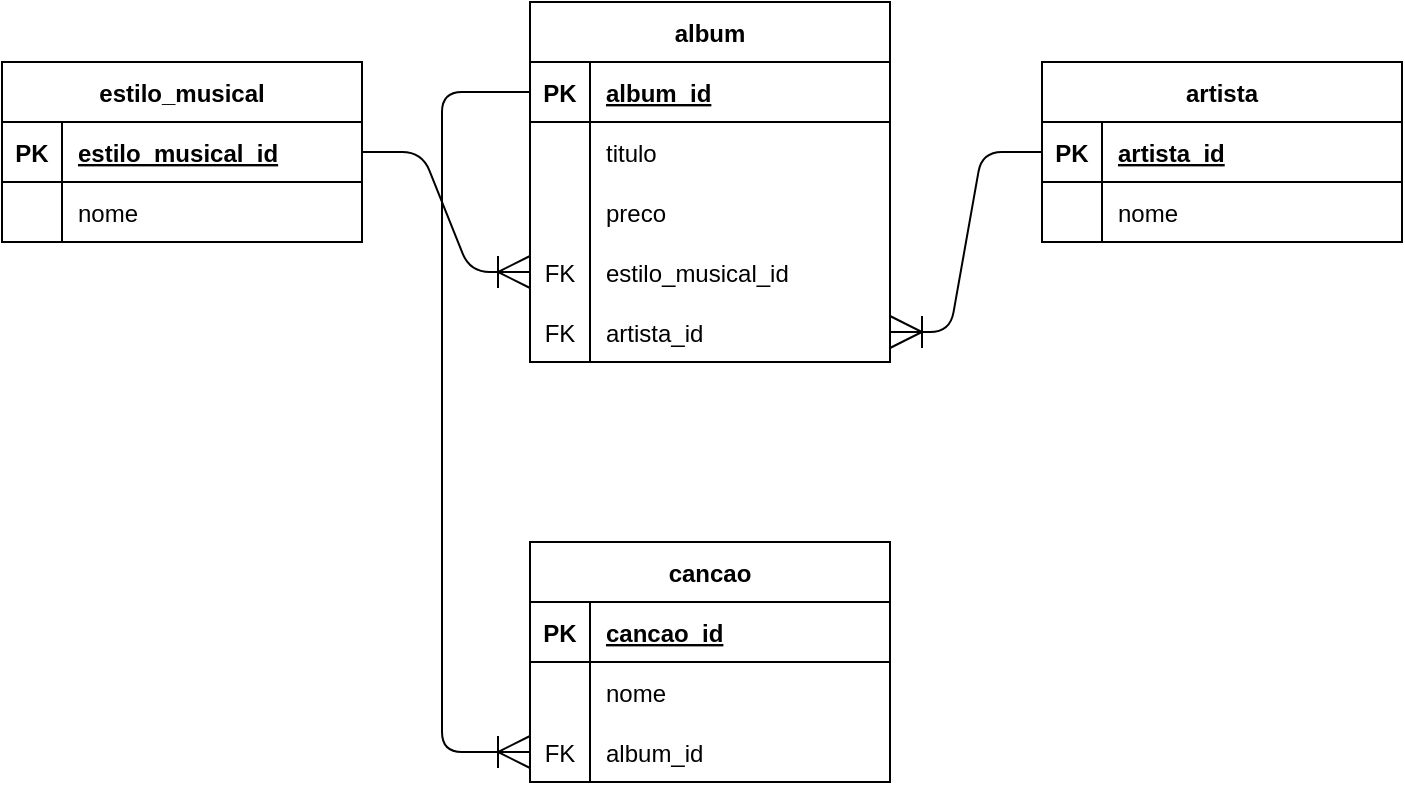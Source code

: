 <mxfile version="15.3.4" type="device"><diagram id="HHaDEedu2H4iLu4lliT0" name="Page-1"><mxGraphModel dx="942" dy="620" grid="1" gridSize="10" guides="1" tooltips="1" connect="1" arrows="1" fold="1" page="1" pageScale="1" pageWidth="827" pageHeight="1169" math="0" shadow="0"><root><mxCell id="0"/><mxCell id="1" parent="0"/><mxCell id="5INcBm1XP73ixQ9LRV7y-5" value="album" style="shape=table;startSize=30;container=1;collapsible=1;childLayout=tableLayout;fixedRows=1;rowLines=0;fontStyle=1;align=center;resizeLast=1;hachureGap=4;pointerEvents=0;" parent="1" vertex="1"><mxGeometry x="324" y="20" width="180" height="180" as="geometry"/></mxCell><mxCell id="5INcBm1XP73ixQ9LRV7y-6" value="" style="shape=partialRectangle;collapsible=0;dropTarget=0;pointerEvents=0;fillColor=none;top=0;left=0;bottom=1;right=0;points=[[0,0.5],[1,0.5]];portConstraint=eastwest;" parent="5INcBm1XP73ixQ9LRV7y-5" vertex="1"><mxGeometry y="30" width="180" height="30" as="geometry"/></mxCell><mxCell id="5INcBm1XP73ixQ9LRV7y-7" value="PK" style="shape=partialRectangle;connectable=0;fillColor=none;top=0;left=0;bottom=0;right=0;fontStyle=1;overflow=hidden;" parent="5INcBm1XP73ixQ9LRV7y-6" vertex="1"><mxGeometry width="30" height="30" as="geometry"><mxRectangle width="30" height="30" as="alternateBounds"/></mxGeometry></mxCell><mxCell id="5INcBm1XP73ixQ9LRV7y-8" value="album_id" style="shape=partialRectangle;connectable=0;fillColor=none;top=0;left=0;bottom=0;right=0;align=left;spacingLeft=6;fontStyle=5;overflow=hidden;" parent="5INcBm1XP73ixQ9LRV7y-6" vertex="1"><mxGeometry x="30" width="150" height="30" as="geometry"><mxRectangle width="150" height="30" as="alternateBounds"/></mxGeometry></mxCell><mxCell id="5INcBm1XP73ixQ9LRV7y-9" value="" style="shape=partialRectangle;collapsible=0;dropTarget=0;pointerEvents=0;fillColor=none;top=0;left=0;bottom=0;right=0;points=[[0,0.5],[1,0.5]];portConstraint=eastwest;" parent="5INcBm1XP73ixQ9LRV7y-5" vertex="1"><mxGeometry y="60" width="180" height="30" as="geometry"/></mxCell><mxCell id="5INcBm1XP73ixQ9LRV7y-10" value="" style="shape=partialRectangle;connectable=0;fillColor=none;top=0;left=0;bottom=0;right=0;editable=1;overflow=hidden;" parent="5INcBm1XP73ixQ9LRV7y-9" vertex="1"><mxGeometry width="30" height="30" as="geometry"><mxRectangle width="30" height="30" as="alternateBounds"/></mxGeometry></mxCell><mxCell id="5INcBm1XP73ixQ9LRV7y-11" value="titulo    " style="shape=partialRectangle;connectable=0;fillColor=none;top=0;left=0;bottom=0;right=0;align=left;spacingLeft=6;overflow=hidden;" parent="5INcBm1XP73ixQ9LRV7y-9" vertex="1"><mxGeometry x="30" width="150" height="30" as="geometry"><mxRectangle width="150" height="30" as="alternateBounds"/></mxGeometry></mxCell><mxCell id="5INcBm1XP73ixQ9LRV7y-12" value="" style="shape=partialRectangle;collapsible=0;dropTarget=0;pointerEvents=0;fillColor=none;top=0;left=0;bottom=0;right=0;points=[[0,0.5],[1,0.5]];portConstraint=eastwest;" parent="5INcBm1XP73ixQ9LRV7y-5" vertex="1"><mxGeometry y="90" width="180" height="30" as="geometry"/></mxCell><mxCell id="5INcBm1XP73ixQ9LRV7y-13" value="" style="shape=partialRectangle;connectable=0;fillColor=none;top=0;left=0;bottom=0;right=0;editable=1;overflow=hidden;" parent="5INcBm1XP73ixQ9LRV7y-12" vertex="1"><mxGeometry width="30" height="30" as="geometry"><mxRectangle width="30" height="30" as="alternateBounds"/></mxGeometry></mxCell><mxCell id="5INcBm1XP73ixQ9LRV7y-14" value="preco" style="shape=partialRectangle;connectable=0;fillColor=none;top=0;left=0;bottom=0;right=0;align=left;spacingLeft=6;overflow=hidden;" parent="5INcBm1XP73ixQ9LRV7y-12" vertex="1"><mxGeometry x="30" width="150" height="30" as="geometry"><mxRectangle width="150" height="30" as="alternateBounds"/></mxGeometry></mxCell><mxCell id="5INcBm1XP73ixQ9LRV7y-15" value="" style="shape=partialRectangle;collapsible=0;dropTarget=0;pointerEvents=0;fillColor=none;top=0;left=0;bottom=0;right=0;points=[[0,0.5],[1,0.5]];portConstraint=eastwest;" parent="5INcBm1XP73ixQ9LRV7y-5" vertex="1"><mxGeometry y="120" width="180" height="30" as="geometry"/></mxCell><mxCell id="5INcBm1XP73ixQ9LRV7y-16" value="FK" style="shape=partialRectangle;connectable=0;fillColor=none;top=0;left=0;bottom=0;right=0;editable=1;overflow=hidden;" parent="5INcBm1XP73ixQ9LRV7y-15" vertex="1"><mxGeometry width="30" height="30" as="geometry"><mxRectangle width="30" height="30" as="alternateBounds"/></mxGeometry></mxCell><mxCell id="5INcBm1XP73ixQ9LRV7y-17" value="estilo_musical_id" style="shape=partialRectangle;connectable=0;fillColor=none;top=0;left=0;bottom=0;right=0;align=left;spacingLeft=6;overflow=hidden;" parent="5INcBm1XP73ixQ9LRV7y-15" vertex="1"><mxGeometry x="30" width="150" height="30" as="geometry"><mxRectangle width="150" height="30" as="alternateBounds"/></mxGeometry></mxCell><mxCell id="5INcBm1XP73ixQ9LRV7y-80" value="" style="shape=partialRectangle;collapsible=0;dropTarget=0;pointerEvents=0;fillColor=none;top=0;left=0;bottom=0;right=0;points=[[0,0.5],[1,0.5]];portConstraint=eastwest;" parent="5INcBm1XP73ixQ9LRV7y-5" vertex="1"><mxGeometry y="150" width="180" height="30" as="geometry"/></mxCell><mxCell id="5INcBm1XP73ixQ9LRV7y-81" value="FK" style="shape=partialRectangle;connectable=0;fillColor=none;top=0;left=0;bottom=0;right=0;editable=1;overflow=hidden;" parent="5INcBm1XP73ixQ9LRV7y-80" vertex="1"><mxGeometry width="30" height="30" as="geometry"><mxRectangle width="30" height="30" as="alternateBounds"/></mxGeometry></mxCell><mxCell id="5INcBm1XP73ixQ9LRV7y-82" value="artista_id" style="shape=partialRectangle;connectable=0;fillColor=none;top=0;left=0;bottom=0;right=0;align=left;spacingLeft=6;overflow=hidden;" parent="5INcBm1XP73ixQ9LRV7y-80" vertex="1"><mxGeometry x="30" width="150" height="30" as="geometry"><mxRectangle width="150" height="30" as="alternateBounds"/></mxGeometry></mxCell><mxCell id="5INcBm1XP73ixQ9LRV7y-19" value="artista" style="shape=table;startSize=30;container=1;collapsible=1;childLayout=tableLayout;fixedRows=1;rowLines=0;fontStyle=1;align=center;resizeLast=1;hachureGap=4;pointerEvents=0;" parent="1" vertex="1"><mxGeometry x="580" y="50" width="180" height="90" as="geometry"/></mxCell><mxCell id="5INcBm1XP73ixQ9LRV7y-20" value="" style="shape=partialRectangle;collapsible=0;dropTarget=0;pointerEvents=0;fillColor=none;top=0;left=0;bottom=1;right=0;points=[[0,0.5],[1,0.5]];portConstraint=eastwest;" parent="5INcBm1XP73ixQ9LRV7y-19" vertex="1"><mxGeometry y="30" width="180" height="30" as="geometry"/></mxCell><mxCell id="5INcBm1XP73ixQ9LRV7y-21" value="PK" style="shape=partialRectangle;connectable=0;fillColor=none;top=0;left=0;bottom=0;right=0;fontStyle=1;overflow=hidden;" parent="5INcBm1XP73ixQ9LRV7y-20" vertex="1"><mxGeometry width="30" height="30" as="geometry"><mxRectangle width="30" height="30" as="alternateBounds"/></mxGeometry></mxCell><mxCell id="5INcBm1XP73ixQ9LRV7y-22" value="artista_id" style="shape=partialRectangle;connectable=0;fillColor=none;top=0;left=0;bottom=0;right=0;align=left;spacingLeft=6;fontStyle=5;overflow=hidden;" parent="5INcBm1XP73ixQ9LRV7y-20" vertex="1"><mxGeometry x="30" width="150" height="30" as="geometry"><mxRectangle width="150" height="30" as="alternateBounds"/></mxGeometry></mxCell><mxCell id="5INcBm1XP73ixQ9LRV7y-23" value="" style="shape=partialRectangle;collapsible=0;dropTarget=0;pointerEvents=0;fillColor=none;top=0;left=0;bottom=0;right=0;points=[[0,0.5],[1,0.5]];portConstraint=eastwest;" parent="5INcBm1XP73ixQ9LRV7y-19" vertex="1"><mxGeometry y="60" width="180" height="30" as="geometry"/></mxCell><mxCell id="5INcBm1XP73ixQ9LRV7y-24" value="" style="shape=partialRectangle;connectable=0;fillColor=none;top=0;left=0;bottom=0;right=0;editable=1;overflow=hidden;" parent="5INcBm1XP73ixQ9LRV7y-23" vertex="1"><mxGeometry width="30" height="30" as="geometry"><mxRectangle width="30" height="30" as="alternateBounds"/></mxGeometry></mxCell><mxCell id="5INcBm1XP73ixQ9LRV7y-25" value="nome" style="shape=partialRectangle;connectable=0;fillColor=none;top=0;left=0;bottom=0;right=0;align=left;spacingLeft=6;overflow=hidden;" parent="5INcBm1XP73ixQ9LRV7y-23" vertex="1"><mxGeometry x="30" width="150" height="30" as="geometry"><mxRectangle width="150" height="30" as="alternateBounds"/></mxGeometry></mxCell><mxCell id="5INcBm1XP73ixQ9LRV7y-32" value="estilo_musical" style="shape=table;startSize=30;container=1;collapsible=1;childLayout=tableLayout;fixedRows=1;rowLines=0;fontStyle=1;align=center;resizeLast=1;hachureGap=4;pointerEvents=0;" parent="1" vertex="1"><mxGeometry x="60" y="50" width="180" height="90" as="geometry"/></mxCell><mxCell id="5INcBm1XP73ixQ9LRV7y-33" value="" style="shape=partialRectangle;collapsible=0;dropTarget=0;pointerEvents=0;fillColor=none;top=0;left=0;bottom=1;right=0;points=[[0,0.5],[1,0.5]];portConstraint=eastwest;" parent="5INcBm1XP73ixQ9LRV7y-32" vertex="1"><mxGeometry y="30" width="180" height="30" as="geometry"/></mxCell><mxCell id="5INcBm1XP73ixQ9LRV7y-34" value="PK" style="shape=partialRectangle;connectable=0;fillColor=none;top=0;left=0;bottom=0;right=0;fontStyle=1;overflow=hidden;" parent="5INcBm1XP73ixQ9LRV7y-33" vertex="1"><mxGeometry width="30" height="30" as="geometry"><mxRectangle width="30" height="30" as="alternateBounds"/></mxGeometry></mxCell><mxCell id="5INcBm1XP73ixQ9LRV7y-35" value="estilo_musical_id" style="shape=partialRectangle;connectable=0;fillColor=none;top=0;left=0;bottom=0;right=0;align=left;spacingLeft=6;fontStyle=5;overflow=hidden;" parent="5INcBm1XP73ixQ9LRV7y-33" vertex="1"><mxGeometry x="30" width="150" height="30" as="geometry"><mxRectangle width="150" height="30" as="alternateBounds"/></mxGeometry></mxCell><mxCell id="5INcBm1XP73ixQ9LRV7y-36" value="" style="shape=partialRectangle;collapsible=0;dropTarget=0;pointerEvents=0;fillColor=none;top=0;left=0;bottom=0;right=0;points=[[0,0.5],[1,0.5]];portConstraint=eastwest;" parent="5INcBm1XP73ixQ9LRV7y-32" vertex="1"><mxGeometry y="60" width="180" height="30" as="geometry"/></mxCell><mxCell id="5INcBm1XP73ixQ9LRV7y-37" value="" style="shape=partialRectangle;connectable=0;fillColor=none;top=0;left=0;bottom=0;right=0;editable=1;overflow=hidden;" parent="5INcBm1XP73ixQ9LRV7y-36" vertex="1"><mxGeometry width="30" height="30" as="geometry"><mxRectangle width="30" height="30" as="alternateBounds"/></mxGeometry></mxCell><mxCell id="5INcBm1XP73ixQ9LRV7y-38" value="nome" style="shape=partialRectangle;connectable=0;fillColor=none;top=0;left=0;bottom=0;right=0;align=left;spacingLeft=6;overflow=hidden;" parent="5INcBm1XP73ixQ9LRV7y-36" vertex="1"><mxGeometry x="30" width="150" height="30" as="geometry"><mxRectangle width="150" height="30" as="alternateBounds"/></mxGeometry></mxCell><mxCell id="5INcBm1XP73ixQ9LRV7y-45" value="cancao" style="shape=table;startSize=30;container=1;collapsible=1;childLayout=tableLayout;fixedRows=1;rowLines=0;fontStyle=1;align=center;resizeLast=1;hachureGap=4;pointerEvents=0;" parent="1" vertex="1"><mxGeometry x="324" y="290" width="180" height="120" as="geometry"/></mxCell><mxCell id="5INcBm1XP73ixQ9LRV7y-46" value="" style="shape=partialRectangle;collapsible=0;dropTarget=0;pointerEvents=0;fillColor=none;top=0;left=0;bottom=1;right=0;points=[[0,0.5],[1,0.5]];portConstraint=eastwest;" parent="5INcBm1XP73ixQ9LRV7y-45" vertex="1"><mxGeometry y="30" width="180" height="30" as="geometry"/></mxCell><mxCell id="5INcBm1XP73ixQ9LRV7y-47" value="PK" style="shape=partialRectangle;connectable=0;fillColor=none;top=0;left=0;bottom=0;right=0;fontStyle=1;overflow=hidden;" parent="5INcBm1XP73ixQ9LRV7y-46" vertex="1"><mxGeometry width="30" height="30" as="geometry"><mxRectangle width="30" height="30" as="alternateBounds"/></mxGeometry></mxCell><mxCell id="5INcBm1XP73ixQ9LRV7y-48" value="cancao_id" style="shape=partialRectangle;connectable=0;fillColor=none;top=0;left=0;bottom=0;right=0;align=left;spacingLeft=6;fontStyle=5;overflow=hidden;" parent="5INcBm1XP73ixQ9LRV7y-46" vertex="1"><mxGeometry x="30" width="150" height="30" as="geometry"><mxRectangle width="150" height="30" as="alternateBounds"/></mxGeometry></mxCell><mxCell id="5INcBm1XP73ixQ9LRV7y-49" value="" style="shape=partialRectangle;collapsible=0;dropTarget=0;pointerEvents=0;fillColor=none;top=0;left=0;bottom=0;right=0;points=[[0,0.5],[1,0.5]];portConstraint=eastwest;" parent="5INcBm1XP73ixQ9LRV7y-45" vertex="1"><mxGeometry y="60" width="180" height="30" as="geometry"/></mxCell><mxCell id="5INcBm1XP73ixQ9LRV7y-50" value="" style="shape=partialRectangle;connectable=0;fillColor=none;top=0;left=0;bottom=0;right=0;editable=1;overflow=hidden;" parent="5INcBm1XP73ixQ9LRV7y-49" vertex="1"><mxGeometry width="30" height="30" as="geometry"><mxRectangle width="30" height="30" as="alternateBounds"/></mxGeometry></mxCell><mxCell id="5INcBm1XP73ixQ9LRV7y-51" value="nome" style="shape=partialRectangle;connectable=0;fillColor=none;top=0;left=0;bottom=0;right=0;align=left;spacingLeft=6;overflow=hidden;" parent="5INcBm1XP73ixQ9LRV7y-49" vertex="1"><mxGeometry x="30" width="150" height="30" as="geometry"><mxRectangle width="150" height="30" as="alternateBounds"/></mxGeometry></mxCell><mxCell id="5INcBm1XP73ixQ9LRV7y-52" value="" style="shape=partialRectangle;collapsible=0;dropTarget=0;pointerEvents=0;fillColor=none;top=0;left=0;bottom=0;right=0;points=[[0,0.5],[1,0.5]];portConstraint=eastwest;" parent="5INcBm1XP73ixQ9LRV7y-45" vertex="1"><mxGeometry y="90" width="180" height="30" as="geometry"/></mxCell><mxCell id="5INcBm1XP73ixQ9LRV7y-53" value="FK" style="shape=partialRectangle;connectable=0;fillColor=none;top=0;left=0;bottom=0;right=0;editable=1;overflow=hidden;" parent="5INcBm1XP73ixQ9LRV7y-52" vertex="1"><mxGeometry width="30" height="30" as="geometry"><mxRectangle width="30" height="30" as="alternateBounds"/></mxGeometry></mxCell><mxCell id="5INcBm1XP73ixQ9LRV7y-54" value="album_id" style="shape=partialRectangle;connectable=0;fillColor=none;top=0;left=0;bottom=0;right=0;align=left;spacingLeft=6;overflow=hidden;" parent="5INcBm1XP73ixQ9LRV7y-52" vertex="1"><mxGeometry x="30" width="150" height="30" as="geometry"><mxRectangle width="150" height="30" as="alternateBounds"/></mxGeometry></mxCell><mxCell id="IShmhpT6snE-7WaB47QK-1" value="" style="edgeStyle=entityRelationEdgeStyle;fontSize=12;html=1;endArrow=ERoneToMany;startSize=14;endSize=14;sourcePerimeterSpacing=8;targetPerimeterSpacing=8;entryX=1;entryY=0.5;entryDx=0;entryDy=0;exitX=0;exitY=0.5;exitDx=0;exitDy=0;" parent="1" source="5INcBm1XP73ixQ9LRV7y-20" target="5INcBm1XP73ixQ9LRV7y-80" edge="1"><mxGeometry width="100" height="100" relative="1" as="geometry"><mxPoint x="360" y="240" as="sourcePoint"/><mxPoint x="460" y="140" as="targetPoint"/></mxGeometry></mxCell><mxCell id="IShmhpT6snE-7WaB47QK-2" value="" style="edgeStyle=entityRelationEdgeStyle;fontSize=12;html=1;endArrow=ERoneToMany;startSize=14;endSize=14;sourcePerimeterSpacing=8;targetPerimeterSpacing=8;exitX=1;exitY=0.5;exitDx=0;exitDy=0;entryX=0;entryY=0.5;entryDx=0;entryDy=0;" parent="1" source="5INcBm1XP73ixQ9LRV7y-33" target="5INcBm1XP73ixQ9LRV7y-15" edge="1"><mxGeometry width="100" height="100" relative="1" as="geometry"><mxPoint x="360" y="240" as="sourcePoint"/><mxPoint x="260" y="190" as="targetPoint"/></mxGeometry></mxCell><mxCell id="IShmhpT6snE-7WaB47QK-4" value="" style="edgeStyle=orthogonalEdgeStyle;fontSize=12;html=1;endArrow=ERoneToMany;startSize=14;endSize=14;sourcePerimeterSpacing=8;targetPerimeterSpacing=8;exitX=0;exitY=0.5;exitDx=0;exitDy=0;entryX=0;entryY=0.5;entryDx=0;entryDy=0;" parent="1" source="5INcBm1XP73ixQ9LRV7y-6" target="5INcBm1XP73ixQ9LRV7y-52" edge="1"><mxGeometry width="100" height="100" relative="1" as="geometry"><mxPoint x="250" y="390" as="sourcePoint"/><mxPoint x="230" y="260" as="targetPoint"/><Array as="points"><mxPoint x="280" y="65"/><mxPoint x="280" y="395"/></Array></mxGeometry></mxCell></root></mxGraphModel></diagram></mxfile>